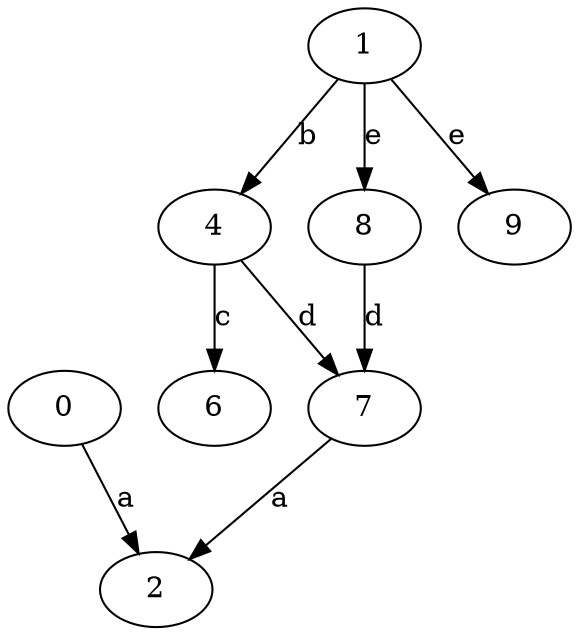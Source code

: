 strict digraph  {
2;
4;
0;
6;
1;
7;
8;
9;
4 -> 6  [label=c];
4 -> 7  [label=d];
0 -> 2  [label=a];
1 -> 4  [label=b];
1 -> 8  [label=e];
1 -> 9  [label=e];
7 -> 2  [label=a];
8 -> 7  [label=d];
}
